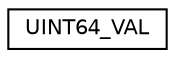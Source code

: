 digraph "Graphical Class Hierarchy"
{
  edge [fontname="Helvetica",fontsize="10",labelfontname="Helvetica",labelfontsize="10"];
  node [fontname="Helvetica",fontsize="10",shape=record];
  rankdir="LR";
  Node1 [label="UINT64_VAL",height=0.2,width=0.4,color="black", fillcolor="white", style="filled",URL="$union_u_i_n_t64___v_a_l.html"];
}
